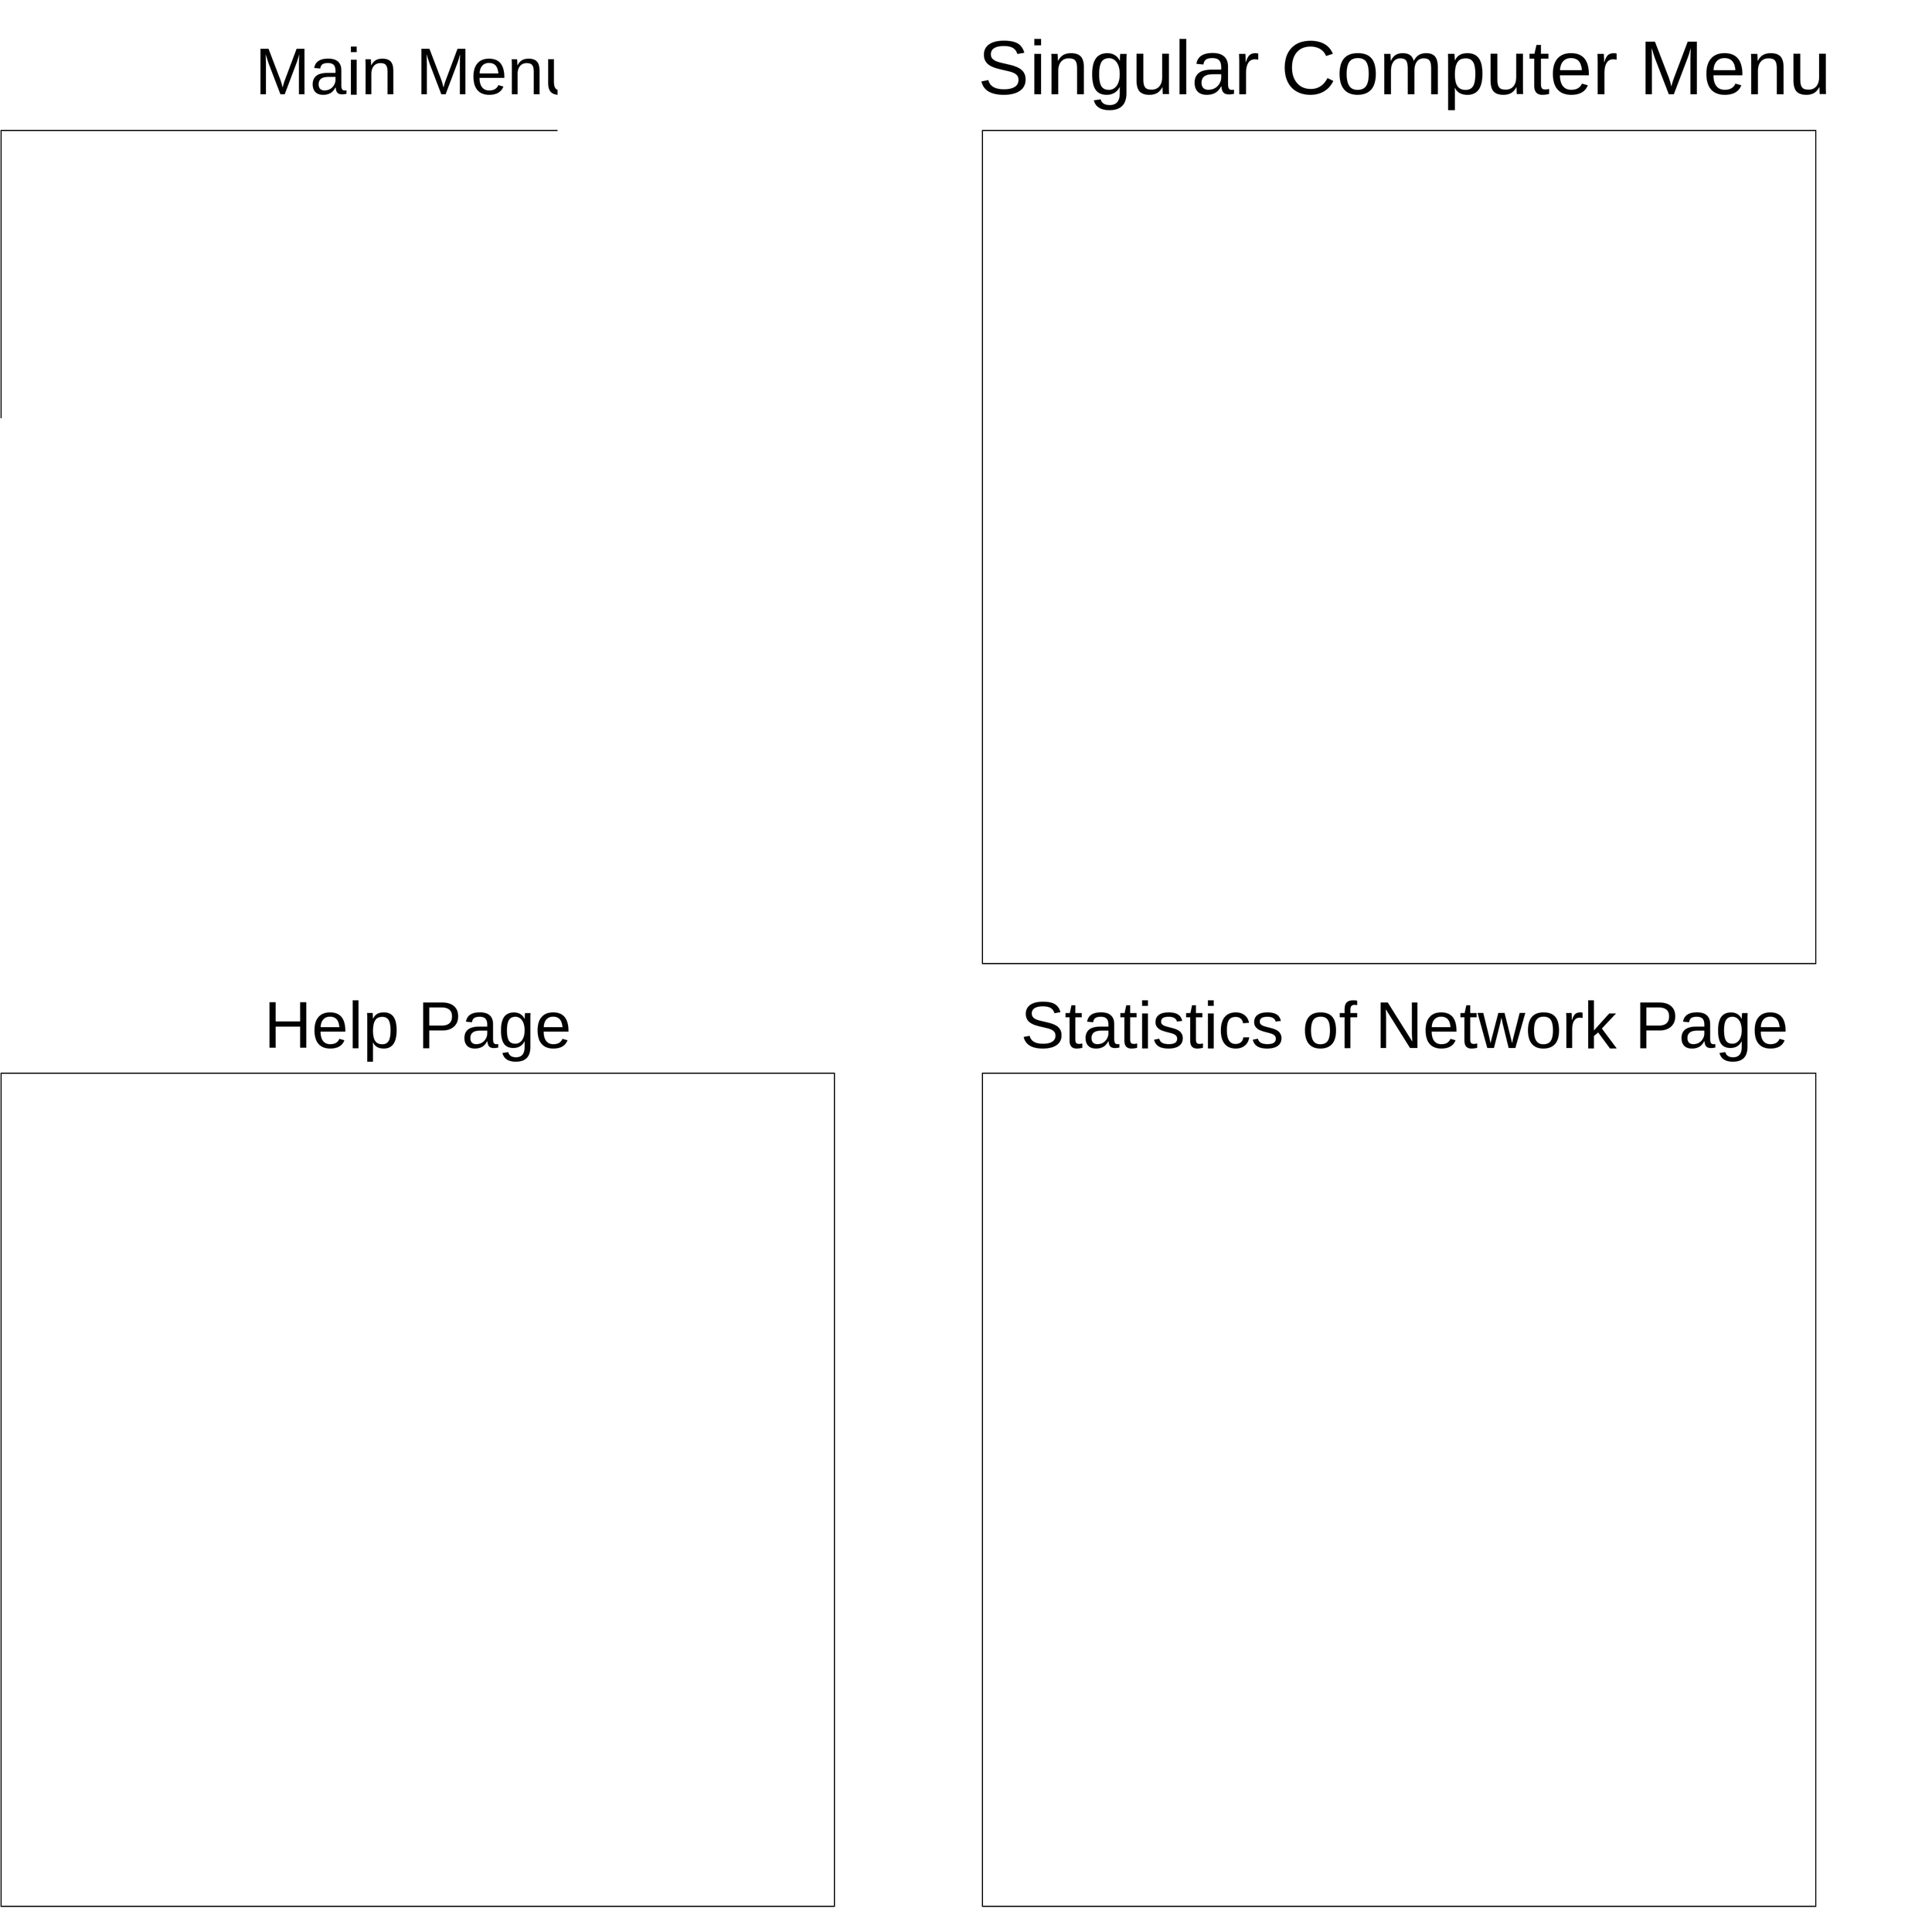<mxfile version="16.5.6" type="github">
  <diagram id="siKMfNoxnN-b2ZkhVVGE" name="Page-1">
    <mxGraphModel dx="3323" dy="1800" grid="1" gridSize="10" guides="1" tooltips="1" connect="1" arrows="1" fold="1" page="1" pageScale="1" pageWidth="1200" pageHeight="1600" math="0" shadow="0">
      <root>
        <mxCell id="0" />
        <mxCell id="1" parent="0" />
        <mxCell id="ysnT-oL3roo8hydh4SDA-1" value="" style="whiteSpace=wrap;html=1;aspect=fixed;" vertex="1" parent="1">
          <mxGeometry x="110" y="160" width="760" height="760" as="geometry" />
        </mxCell>
        <mxCell id="ysnT-oL3roo8hydh4SDA-2" value="" style="whiteSpace=wrap;html=1;aspect=fixed;" vertex="1" parent="1">
          <mxGeometry x="1005" y="160" width="760" height="760" as="geometry" />
        </mxCell>
        <mxCell id="ysnT-oL3roo8hydh4SDA-3" value="" style="whiteSpace=wrap;html=1;aspect=fixed;" vertex="1" parent="1">
          <mxGeometry x="110" y="1020" width="760" height="760" as="geometry" />
        </mxCell>
        <mxCell id="ysnT-oL3roo8hydh4SDA-4" value="" style="whiteSpace=wrap;html=1;aspect=fixed;" vertex="1" parent="1">
          <mxGeometry x="1005" y="1020" width="760" height="760" as="geometry" />
        </mxCell>
        <mxCell id="ysnT-oL3roo8hydh4SDA-5" value="&lt;font style=&quot;font-size: 60px&quot;&gt;Main Menu&lt;/font&gt;" style="text;html=1;strokeColor=none;fillColor=none;align=center;verticalAlign=middle;whiteSpace=wrap;rounded=0;fontSize=90;" vertex="1" parent="1">
          <mxGeometry x="205" y="80" width="570" height="30" as="geometry" />
        </mxCell>
        <mxCell id="ysnT-oL3roo8hydh4SDA-6" value="&lt;font style=&quot;font-size: 70px&quot;&gt;Singular Computer Menu&lt;/font&gt;" style="text;html=1;strokeColor=none;fillColor=none;align=center;verticalAlign=middle;whiteSpace=wrap;rounded=0;fontSize=90;" vertex="1" parent="1">
          <mxGeometry x="985" y="80" width="810" height="30" as="geometry" />
        </mxCell>
        <mxCell id="ysnT-oL3roo8hydh4SDA-7" value="&lt;font style=&quot;font-size: 60px&quot;&gt;Statistics of Network Page&lt;/font&gt;" style="text;html=1;strokeColor=none;fillColor=none;align=center;verticalAlign=middle;whiteSpace=wrap;rounded=0;fontSize=90;" vertex="1" parent="1">
          <mxGeometry x="910" y="950" width="960" height="30" as="geometry" />
        </mxCell>
        <mxCell id="ysnT-oL3roo8hydh4SDA-8" value="&lt;font style=&quot;font-size: 60px&quot;&gt;Help Page&lt;/font&gt;" style="text;html=1;strokeColor=none;fillColor=none;align=center;verticalAlign=middle;whiteSpace=wrap;rounded=0;fontSize=90;" vertex="1" parent="1">
          <mxGeometry x="285" y="950" width="410" height="30" as="geometry" />
        </mxCell>
      </root>
    </mxGraphModel>
  </diagram>
</mxfile>

